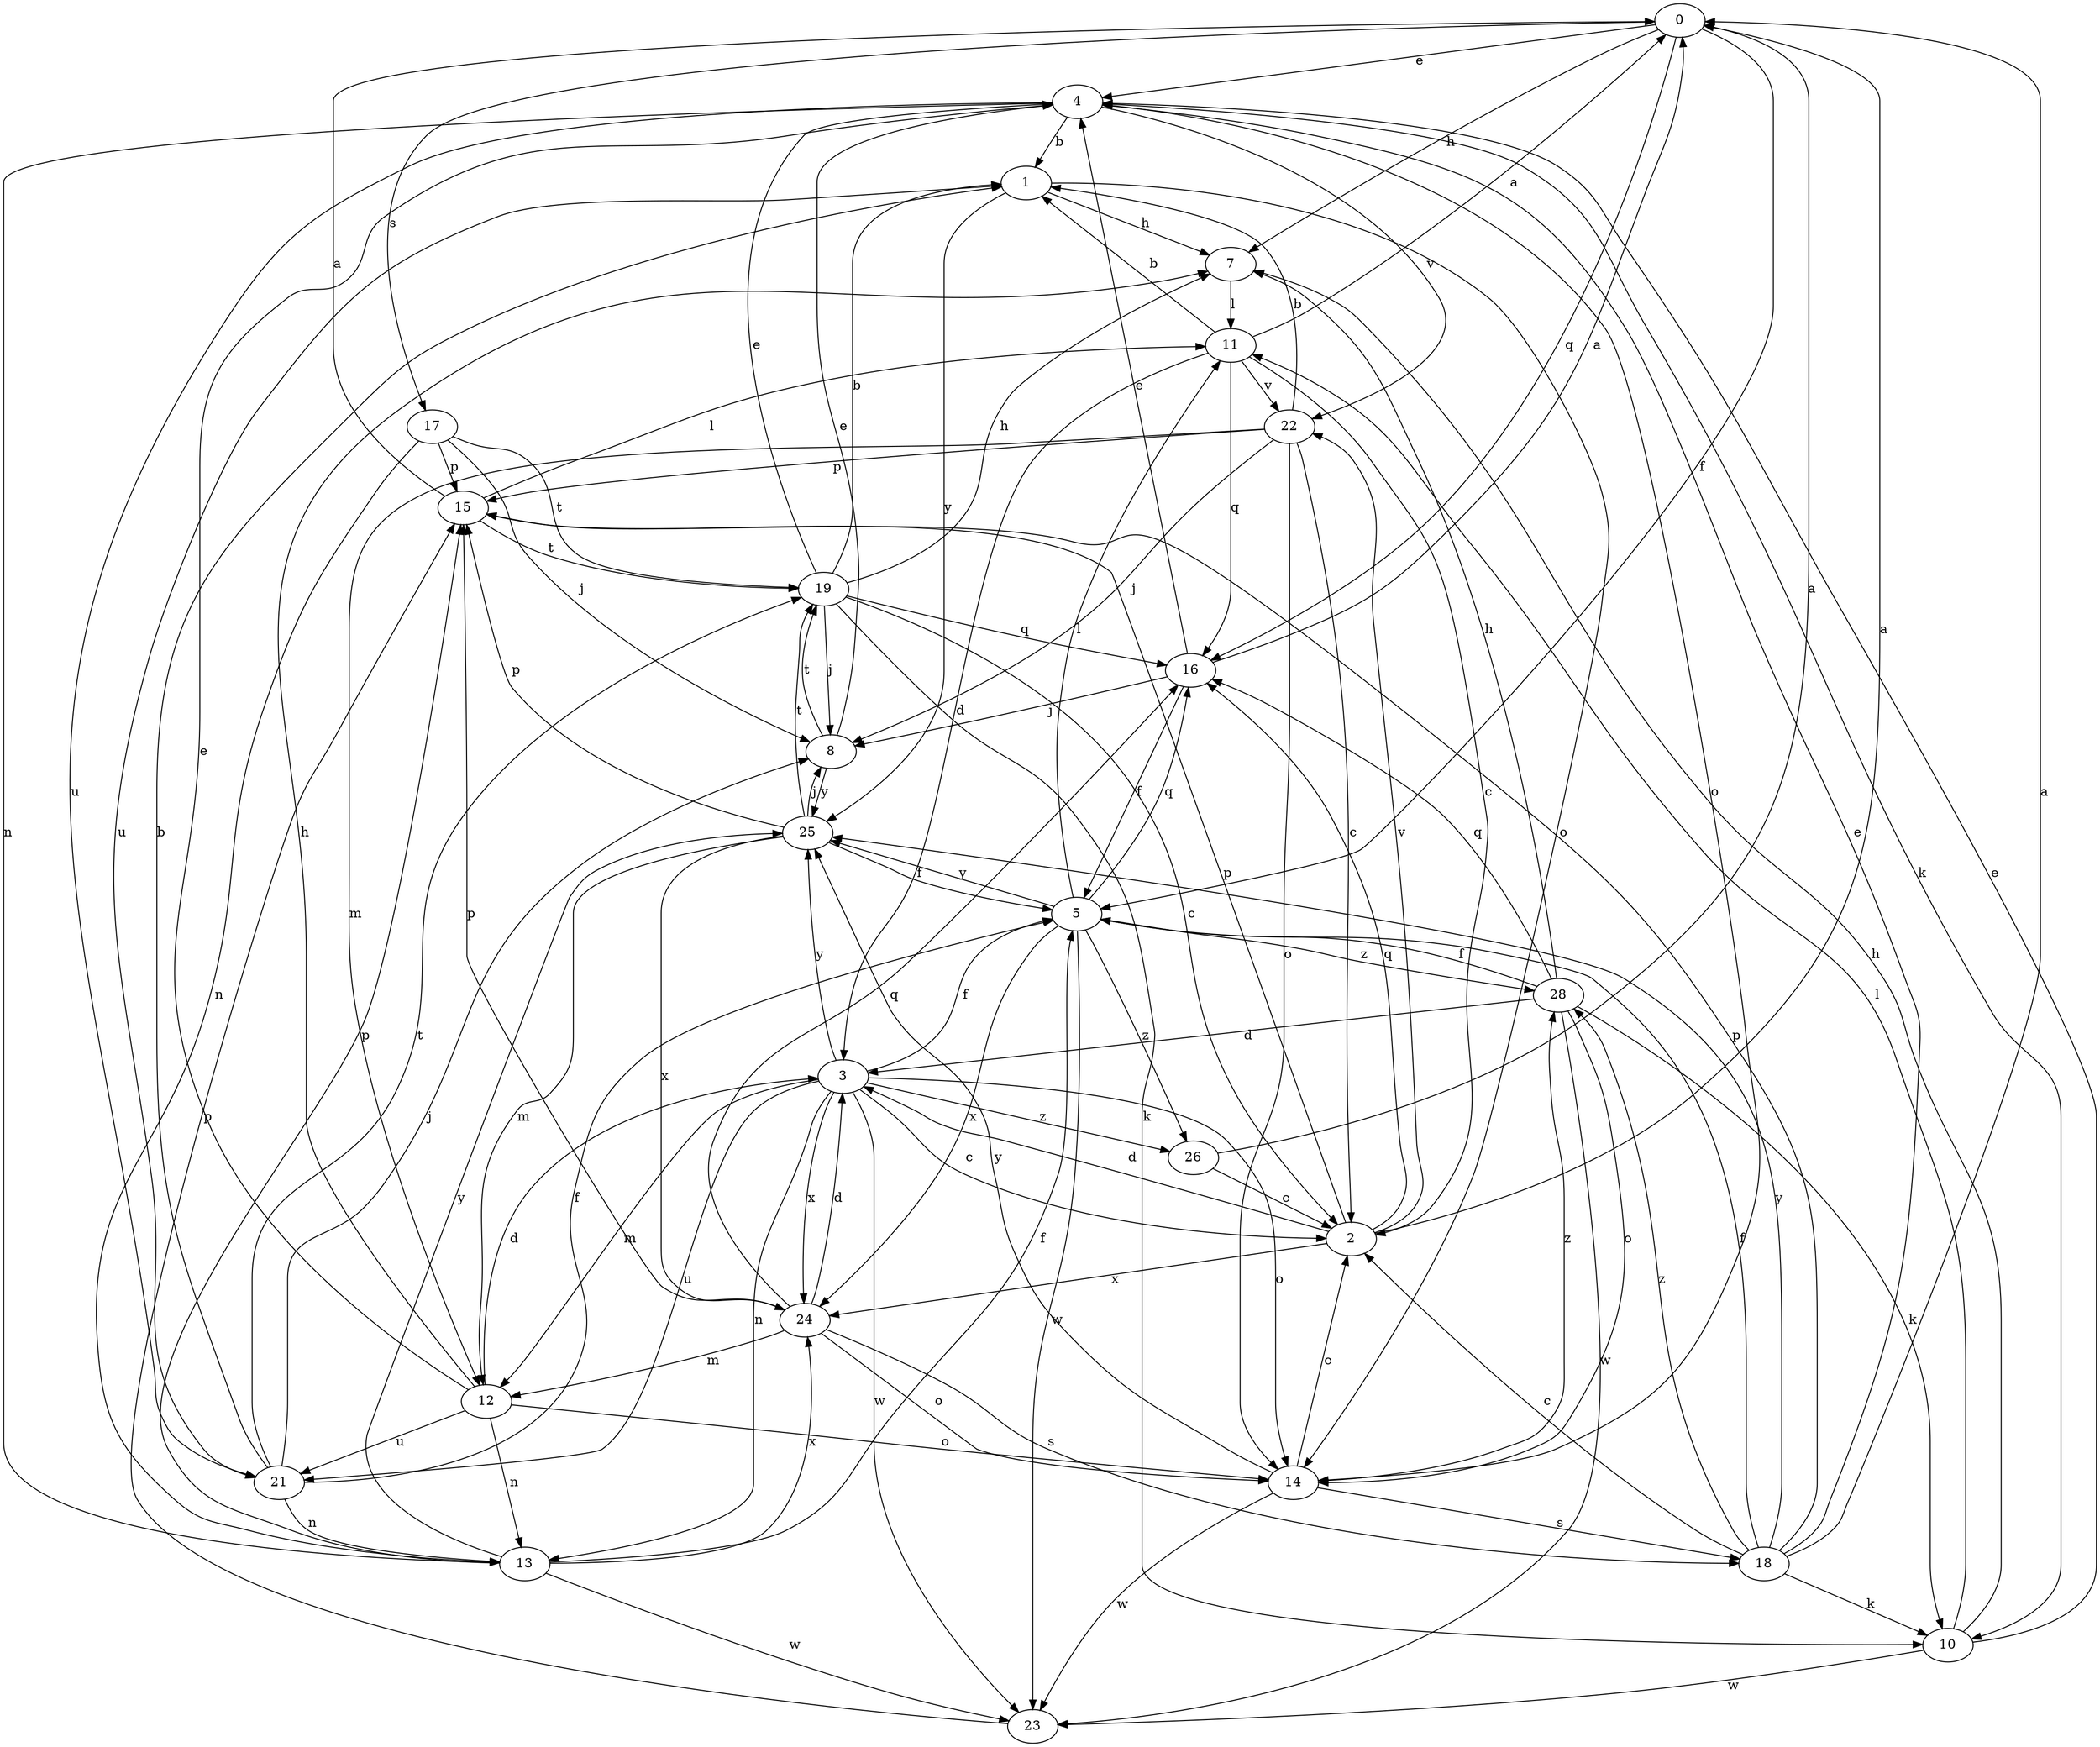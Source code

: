 strict digraph  {
0;
1;
2;
3;
4;
5;
7;
8;
10;
11;
12;
13;
14;
15;
16;
17;
18;
19;
21;
22;
23;
24;
25;
26;
28;
0 -> 4  [label=e];
0 -> 5  [label=f];
0 -> 7  [label=h];
0 -> 16  [label=q];
0 -> 17  [label=s];
1 -> 7  [label=h];
1 -> 14  [label=o];
1 -> 21  [label=u];
1 -> 25  [label=y];
2 -> 0  [label=a];
2 -> 3  [label=d];
2 -> 15  [label=p];
2 -> 16  [label=q];
2 -> 22  [label=v];
2 -> 24  [label=x];
3 -> 2  [label=c];
3 -> 5  [label=f];
3 -> 12  [label=m];
3 -> 13  [label=n];
3 -> 14  [label=o];
3 -> 21  [label=u];
3 -> 23  [label=w];
3 -> 24  [label=x];
3 -> 25  [label=y];
3 -> 26  [label=z];
4 -> 1  [label=b];
4 -> 10  [label=k];
4 -> 13  [label=n];
4 -> 14  [label=o];
4 -> 21  [label=u];
4 -> 22  [label=v];
5 -> 11  [label=l];
5 -> 16  [label=q];
5 -> 23  [label=w];
5 -> 24  [label=x];
5 -> 25  [label=y];
5 -> 26  [label=z];
5 -> 28  [label=z];
7 -> 11  [label=l];
8 -> 4  [label=e];
8 -> 19  [label=t];
8 -> 25  [label=y];
10 -> 4  [label=e];
10 -> 7  [label=h];
10 -> 11  [label=l];
10 -> 23  [label=w];
11 -> 0  [label=a];
11 -> 1  [label=b];
11 -> 2  [label=c];
11 -> 3  [label=d];
11 -> 16  [label=q];
11 -> 22  [label=v];
12 -> 3  [label=d];
12 -> 4  [label=e];
12 -> 7  [label=h];
12 -> 13  [label=n];
12 -> 14  [label=o];
12 -> 21  [label=u];
13 -> 5  [label=f];
13 -> 15  [label=p];
13 -> 23  [label=w];
13 -> 24  [label=x];
13 -> 25  [label=y];
14 -> 2  [label=c];
14 -> 18  [label=s];
14 -> 23  [label=w];
14 -> 25  [label=y];
14 -> 28  [label=z];
15 -> 0  [label=a];
15 -> 11  [label=l];
15 -> 19  [label=t];
16 -> 0  [label=a];
16 -> 4  [label=e];
16 -> 5  [label=f];
16 -> 8  [label=j];
17 -> 8  [label=j];
17 -> 13  [label=n];
17 -> 15  [label=p];
17 -> 19  [label=t];
18 -> 0  [label=a];
18 -> 2  [label=c];
18 -> 4  [label=e];
18 -> 5  [label=f];
18 -> 10  [label=k];
18 -> 15  [label=p];
18 -> 25  [label=y];
18 -> 28  [label=z];
19 -> 1  [label=b];
19 -> 2  [label=c];
19 -> 4  [label=e];
19 -> 7  [label=h];
19 -> 8  [label=j];
19 -> 10  [label=k];
19 -> 16  [label=q];
21 -> 1  [label=b];
21 -> 5  [label=f];
21 -> 8  [label=j];
21 -> 13  [label=n];
21 -> 19  [label=t];
22 -> 1  [label=b];
22 -> 2  [label=c];
22 -> 8  [label=j];
22 -> 12  [label=m];
22 -> 14  [label=o];
22 -> 15  [label=p];
23 -> 15  [label=p];
24 -> 3  [label=d];
24 -> 12  [label=m];
24 -> 14  [label=o];
24 -> 15  [label=p];
24 -> 16  [label=q];
24 -> 18  [label=s];
25 -> 5  [label=f];
25 -> 8  [label=j];
25 -> 12  [label=m];
25 -> 15  [label=p];
25 -> 19  [label=t];
25 -> 24  [label=x];
26 -> 0  [label=a];
26 -> 2  [label=c];
28 -> 3  [label=d];
28 -> 5  [label=f];
28 -> 7  [label=h];
28 -> 10  [label=k];
28 -> 14  [label=o];
28 -> 16  [label=q];
28 -> 23  [label=w];
}
